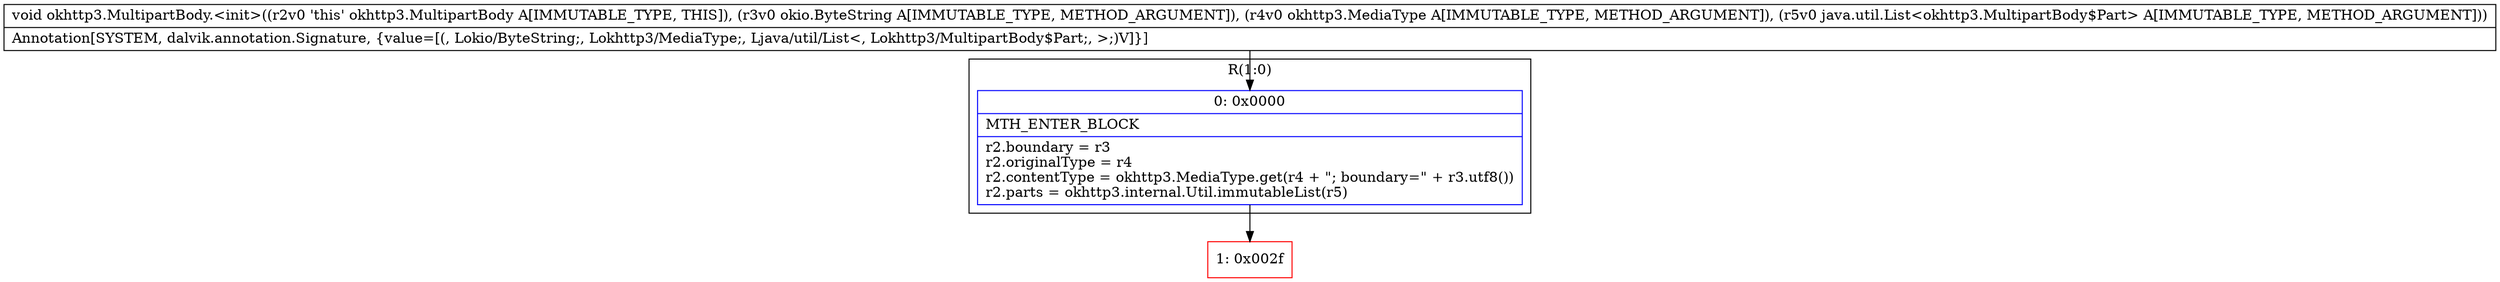 digraph "CFG forokhttp3.MultipartBody.\<init\>(Lokio\/ByteString;Lokhttp3\/MediaType;Ljava\/util\/List;)V" {
subgraph cluster_Region_529883634 {
label = "R(1:0)";
node [shape=record,color=blue];
Node_0 [shape=record,label="{0\:\ 0x0000|MTH_ENTER_BLOCK\l|r2.boundary = r3\lr2.originalType = r4\lr2.contentType = okhttp3.MediaType.get(r4 + \"; boundary=\" + r3.utf8())\lr2.parts = okhttp3.internal.Util.immutableList(r5)\l}"];
}
Node_1 [shape=record,color=red,label="{1\:\ 0x002f}"];
MethodNode[shape=record,label="{void okhttp3.MultipartBody.\<init\>((r2v0 'this' okhttp3.MultipartBody A[IMMUTABLE_TYPE, THIS]), (r3v0 okio.ByteString A[IMMUTABLE_TYPE, METHOD_ARGUMENT]), (r4v0 okhttp3.MediaType A[IMMUTABLE_TYPE, METHOD_ARGUMENT]), (r5v0 java.util.List\<okhttp3.MultipartBody$Part\> A[IMMUTABLE_TYPE, METHOD_ARGUMENT]))  | Annotation[SYSTEM, dalvik.annotation.Signature, \{value=[(, Lokio\/ByteString;, Lokhttp3\/MediaType;, Ljava\/util\/List\<, Lokhttp3\/MultipartBody$Part;, \>;)V]\}]\l}"];
MethodNode -> Node_0;
Node_0 -> Node_1;
}

